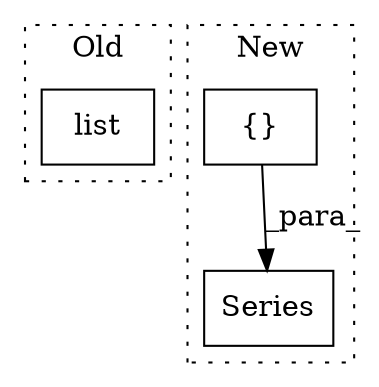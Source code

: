 digraph G {
subgraph cluster0 {
1 [label="list" a="32" s="6255,6283" l="5,1" shape="box"];
label = "Old";
style="dotted";
}
subgraph cluster1 {
2 [label="Series" a="32" s="6076,6095" l="7,1" shape="box"];
3 [label="{}" a="4" s="5865" l="2" shape="box"];
label = "New";
style="dotted";
}
3 -> 2 [label="_para_"];
}